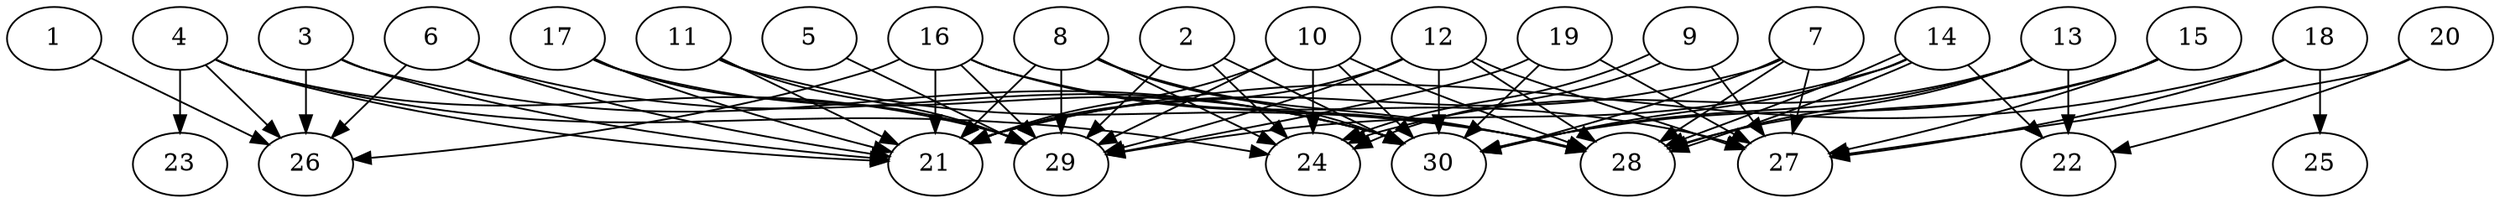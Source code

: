 // DAG automatically generated by daggen at Thu Oct  3 14:04:18 2019
// ./daggen --dot -n 30 --ccr 0.5 --fat 0.9 --regular 0.5 --density 0.7 --mindata 5242880 --maxdata 52428800 
digraph G {
  1 [size="73052160", alpha="0.07", expect_size="36526080"] 
  1 -> 26 [size ="36526080"]
  2 [size="67530752", alpha="0.20", expect_size="33765376"] 
  2 -> 24 [size ="33765376"]
  2 -> 29 [size ="33765376"]
  2 -> 30 [size ="33765376"]
  3 [size="63795200", alpha="0.07", expect_size="31897600"] 
  3 -> 21 [size ="31897600"]
  3 -> 26 [size ="31897600"]
  3 -> 30 [size ="31897600"]
  4 [size="12398592", alpha="0.14", expect_size="6199296"] 
  4 -> 21 [size ="6199296"]
  4 -> 23 [size ="6199296"]
  4 -> 24 [size ="6199296"]
  4 -> 26 [size ="6199296"]
  4 -> 29 [size ="6199296"]
  5 [size="57061376", alpha="0.13", expect_size="28530688"] 
  5 -> 29 [size ="28530688"]
  6 [size="71000064", alpha="0.13", expect_size="35500032"] 
  6 -> 21 [size ="35500032"]
  6 -> 26 [size ="35500032"]
  6 -> 30 [size ="35500032"]
  7 [size="86841344", alpha="0.00", expect_size="43420672"] 
  7 -> 21 [size ="43420672"]
  7 -> 27 [size ="43420672"]
  7 -> 28 [size ="43420672"]
  7 -> 30 [size ="43420672"]
  8 [size="40437760", alpha="0.16", expect_size="20218880"] 
  8 -> 21 [size ="20218880"]
  8 -> 24 [size ="20218880"]
  8 -> 28 [size ="20218880"]
  8 -> 29 [size ="20218880"]
  8 -> 30 [size ="20218880"]
  9 [size="94107648", alpha="0.13", expect_size="47053824"] 
  9 -> 24 [size ="47053824"]
  9 -> 24 [size ="47053824"]
  9 -> 27 [size ="47053824"]
  10 [size="12554240", alpha="0.03", expect_size="6277120"] 
  10 -> 21 [size ="6277120"]
  10 -> 24 [size ="6277120"]
  10 -> 28 [size ="6277120"]
  10 -> 29 [size ="6277120"]
  10 -> 30 [size ="6277120"]
  11 [size="12089344", alpha="0.08", expect_size="6044672"] 
  11 -> 21 [size ="6044672"]
  11 -> 28 [size ="6044672"]
  11 -> 29 [size ="6044672"]
  12 [size="42926080", alpha="0.19", expect_size="21463040"] 
  12 -> 21 [size ="21463040"]
  12 -> 27 [size ="21463040"]
  12 -> 28 [size ="21463040"]
  12 -> 29 [size ="21463040"]
  12 -> 30 [size ="21463040"]
  13 [size="41664512", alpha="0.19", expect_size="20832256"] 
  13 -> 22 [size ="20832256"]
  13 -> 24 [size ="20832256"]
  13 -> 28 [size ="20832256"]
  13 -> 30 [size ="20832256"]
  14 [size="73027584", alpha="0.17", expect_size="36513792"] 
  14 -> 22 [size ="36513792"]
  14 -> 28 [size ="36513792"]
  14 -> 28 [size ="36513792"]
  14 -> 29 [size ="36513792"]
  14 -> 30 [size ="36513792"]
  15 [size="44748800", alpha="0.02", expect_size="22374400"] 
  15 -> 27 [size ="22374400"]
  15 -> 28 [size ="22374400"]
  15 -> 30 [size ="22374400"]
  16 [size="12089344", alpha="0.15", expect_size="6044672"] 
  16 -> 21 [size ="6044672"]
  16 -> 26 [size ="6044672"]
  16 -> 27 [size ="6044672"]
  16 -> 28 [size ="6044672"]
  16 -> 29 [size ="6044672"]
  17 [size="75053056", alpha="0.06", expect_size="37526528"] 
  17 -> 21 [size ="37526528"]
  17 -> 29 [size ="37526528"]
  17 -> 30 [size ="37526528"]
  18 [size="77144064", alpha="0.16", expect_size="38572032"] 
  18 -> 21 [size ="38572032"]
  18 -> 25 [size ="38572032"]
  18 -> 27 [size ="38572032"]
  19 [size="57694208", alpha="0.07", expect_size="28847104"] 
  19 -> 27 [size ="28847104"]
  19 -> 29 [size ="28847104"]
  19 -> 30 [size ="28847104"]
  20 [size="26517504", alpha="0.19", expect_size="13258752"] 
  20 -> 22 [size ="13258752"]
  20 -> 27 [size ="13258752"]
  21 [size="40566784", alpha="0.04", expect_size="20283392"] 
  22 [size="78475264", alpha="0.01", expect_size="39237632"] 
  23 [size="74256384", alpha="0.10", expect_size="37128192"] 
  24 [size="69552128", alpha="0.19", expect_size="34776064"] 
  25 [size="57231360", alpha="0.18", expect_size="28615680"] 
  26 [size="64317440", alpha="0.10", expect_size="32158720"] 
  27 [size="38569984", alpha="0.18", expect_size="19284992"] 
  28 [size="68341760", alpha="0.13", expect_size="34170880"] 
  29 [size="51386368", alpha="0.05", expect_size="25693184"] 
  30 [size="82071552", alpha="0.17", expect_size="41035776"] 
}
